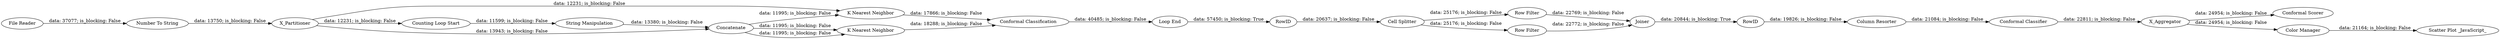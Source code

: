 digraph {
	"-2227884810676295999_102" [label="Cell Splitter"]
	"-2227884810676295999_69" [label=X_Aggregator]
	"-2227884810676295999_83" [label="Conformal Classification"]
	"-2227884810676295999_94" [label="K Nearest Neighbor"]
	"-2227884810676295999_107" [label="Column Resorter"]
	"-2227884810676295999_104" [label="Row Filter"]
	"-2227884810676295999_87" [label="Conformal Scorer"]
	"-2227884810676295999_48" [label="File Reader"]
	"-2227884810676295999_95" [label="Counting Loop Start"]
	"-2227884810676295999_57" [label="Number To String"]
	"-2227884810676295999_99" [label="Loop End"]
	"-2227884810676295999_101" [label=RowID]
	"-2227884810676295999_103" [label="Row Filter"]
	"-2227884810676295999_106" [label=RowID]
	"-2227884810676295999_108" [label="Scatter Plot _JavaScript_"]
	"-2227884810676295999_96" [label="String Manipulation"]
	"-2227884810676295999_100" [label=Joiner]
	"-2227884810676295999_97" [label=Concatenate]
	"-2227884810676295999_34" [label=X_Partitioner]
	"-2227884810676295999_98" [label="K Nearest Neighbor"]
	"-2227884810676295999_109" [label="Color Manager"]
	"-2227884810676295999_105" [label="Conformal Classifier"]
	"-2227884810676295999_107" -> "-2227884810676295999_105" [label="data: 21084; is_blocking: False"]
	"-2227884810676295999_34" -> "-2227884810676295999_97" [label="data: 13943; is_blocking: False"]
	"-2227884810676295999_104" -> "-2227884810676295999_100" [label="data: 22769; is_blocking: False"]
	"-2227884810676295999_101" -> "-2227884810676295999_102" [label="data: 20637; is_blocking: False"]
	"-2227884810676295999_99" -> "-2227884810676295999_101" [label="data: 57450; is_blocking: True"]
	"-2227884810676295999_57" -> "-2227884810676295999_34" [label="data: 13750; is_blocking: False"]
	"-2227884810676295999_100" -> "-2227884810676295999_106" [label="data: 20844; is_blocking: True"]
	"-2227884810676295999_69" -> "-2227884810676295999_109" [label="data: 24954; is_blocking: False"]
	"-2227884810676295999_102" -> "-2227884810676295999_104" [label="data: 25176; is_blocking: False"]
	"-2227884810676295999_105" -> "-2227884810676295999_69" [label="data: 22811; is_blocking: False"]
	"-2227884810676295999_34" -> "-2227884810676295999_94" [label="data: 12231; is_blocking: False"]
	"-2227884810676295999_96" -> "-2227884810676295999_97" [label="data: 13380; is_blocking: False"]
	"-2227884810676295999_98" -> "-2227884810676295999_83" [label="data: 18288; is_blocking: False"]
	"-2227884810676295999_109" -> "-2227884810676295999_108" [label="data: 21164; is_blocking: False"]
	"-2227884810676295999_94" -> "-2227884810676295999_83" [label="data: 17866; is_blocking: False"]
	"-2227884810676295999_69" -> "-2227884810676295999_87" [label="data: 24954; is_blocking: False"]
	"-2227884810676295999_97" -> "-2227884810676295999_94" [label="data: 11995; is_blocking: False"]
	"-2227884810676295999_34" -> "-2227884810676295999_95" [label="data: 12231; is_blocking: False"]
	"-2227884810676295999_95" -> "-2227884810676295999_96" [label="data: 11599; is_blocking: False"]
	"-2227884810676295999_83" -> "-2227884810676295999_99" [label="data: 40485; is_blocking: False"]
	"-2227884810676295999_97" -> "-2227884810676295999_98" [label="data: 11995; is_blocking: False"]
	"-2227884810676295999_102" -> "-2227884810676295999_103" [label="data: 25176; is_blocking: False"]
	"-2227884810676295999_103" -> "-2227884810676295999_100" [label="data: 22772; is_blocking: False"]
	"-2227884810676295999_97" -> "-2227884810676295999_98" [label="data: 11995; is_blocking: False"]
	"-2227884810676295999_106" -> "-2227884810676295999_107" [label="data: 19826; is_blocking: False"]
	"-2227884810676295999_48" -> "-2227884810676295999_57" [label="data: 37077; is_blocking: False"]
	rankdir=LR
}
